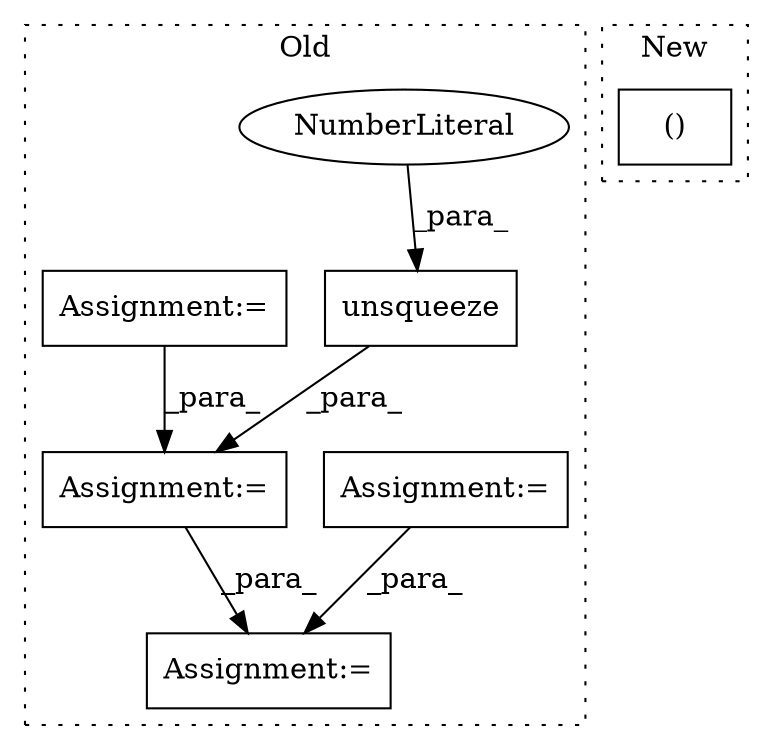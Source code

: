 digraph G {
subgraph cluster0 {
1 [label="unsqueeze" a="32" s="7156,7167" l="10,1" shape="box"];
3 [label="NumberLiteral" a="34" s="7166" l="1" shape="ellipse"];
4 [label="Assignment:=" a="7" s="7462" l="1" shape="box"];
5 [label="Assignment:=" a="7" s="7403" l="1" shape="box"];
6 [label="Assignment:=" a="7" s="6704" l="1" shape="box"];
7 [label="Assignment:=" a="7" s="6472" l="5" shape="box"];
label = "Old";
style="dotted";
}
subgraph cluster1 {
2 [label="()" a="106" s="7237" l="29" shape="box"];
label = "New";
style="dotted";
}
1 -> 5 [label="_para_"];
3 -> 1 [label="_para_"];
5 -> 4 [label="_para_"];
6 -> 4 [label="_para_"];
7 -> 5 [label="_para_"];
}